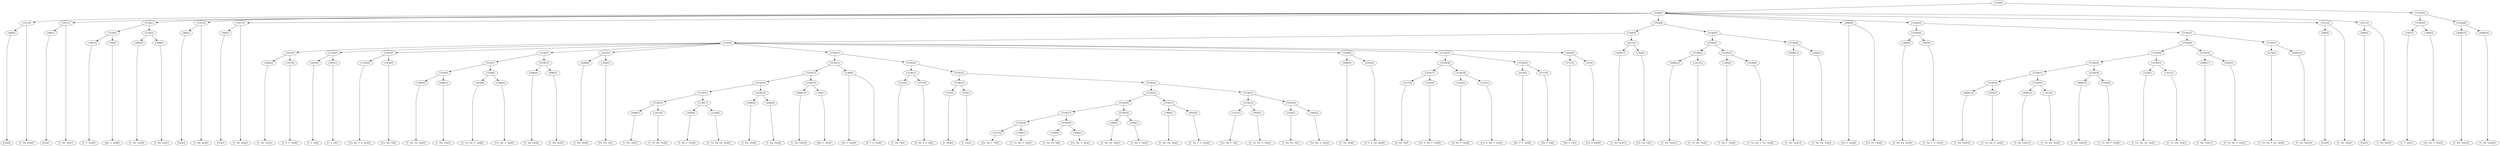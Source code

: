 digraph sample{
"L968(0)"->"[Gis](0)"
"L1911(0)"->"[C  Dis  Ais](0)"
"L1911(0)"->"L968(0)"
"L968(1)"->"[Gis](1)"
"L1911(1)"->"[C  Dis  Ais](1)"
"L1911(1)"->"L968(1)"
"L1801(0)"->"[C  F  Gis](0)"
"L700(0)"->"[Dis  G  Ais](0)"
"L5538(2)"->"L1801(0)"
"L5538(2)"->"L700(0)"
"L4086(0)"->"[C  Dis  Gis](0)"
"L4086(1)"->"[C  Dis  Gis](1)"
"L5538(3)"->"L4086(0)"
"L5538(3)"->"L4086(1)"
"L5538(1)"->"L5538(2)"
"L5538(1)"->"L5538(3)"
"L968(2)"->"[Gis](2)"
"L1911(2)"->"[C  Dis  Ais](2)"
"L1911(2)"->"L968(2)"
"L968(3)"->"[Gis](3)"
"L1911(3)"->"[C  Dis  Ais](3)"
"L1911(3)"->"L968(3)"
"L4086(2)"->"[C  Dis  Gis](2)"
"L1927(0)"->"[C  D  F  Gis](0)"
"L2633(0)"->"L4086(2)"
"L2633(0)"->"L1927(0)"
"L2855(0)"->"[C  E  G](0)"
"L2855(1)"->"[C  E  G](1)"
"L5538(5)"->"L2855(0)"
"L5538(5)"->"L2855(1)"
"L-2385(0)"->"[Cis  Dis  F  G  Ais](0)"
"L1926(0)"->"[Cis  Dis  G](0)"
"L2483(0)"->"L-2385(0)"
"L2483(0)"->"L1926(0)"
"L1866(0)"->"[C  Dis  Gis  Ais](0)"
"L4086(3)"->"[C  Dis  Gis](3)"
"L5538(8)"->"L1866(0)"
"L5538(8)"->"L4086(3)"
"L3858(0)"->"[C  Cis  Dis  G  Ais](0)"
"L3984(0)"->"[Cis  Dis  G  Ais](0)"
"L5538(9)"->"L3858(0)"
"L5538(9)"->"L3984(0)"
"L5538(7)"->"L5538(8)"
"L5538(7)"->"L5538(9)"
"L4086(4)"->"[C  Dis  Gis](4)"
"L4086(5)"->"[C  Dis  Gis](5)"
"L5538(10)"->"L4086(4)"
"L5538(10)"->"L4086(5)"
"L5538(6)"->"L5538(7)"
"L5538(6)"->"L5538(10)"
"L4086(6)"->"[C  Dis  Gis](6)"
"L1926(1)"->"[Cis  Dis  G](1)"
"L2633(1)"->"L4086(6)"
"L2633(1)"->"L1926(1)"
"L4086(7)"->"[C  Dis  Gis](7)"
"L-2415(0)"->"[C  Cis  Dis  Gis](0)"
"L5538(16)"->"L4086(7)"
"L5538(16)"->"L-2415(0)"
"L1649(0)"->"[C  Dis  F  Gis](0)"
"L2228(0)"->"[C  Cis  Dis  Gis  Ais](0)"
"L5538(17)"->"L1649(0)"
"L5538(17)"->"L2228(0)"
"L5538(15)"->"L5538(16)"
"L5538(15)"->"L5538(17)"
"L4086(8)"->"[C  Dis  Gis](8)"
"L4086(9)"->"[C  Dis  Gis](9)"
"L5538(18)"->"L4086(8)"
"L5538(18)"->"L4086(9)"
"L5538(14)"->"L5538(15)"
"L5538(14)"->"L5538(18)"
"L4086(10)"->"[C  Dis  Gis](10)"
"L700(1)"->"[Dis  G  Ais](1)"
"L5538(19)"->"L4086(10)"
"L5538(19)"->"L700(1)"
"L5538(13)"->"L5538(14)"
"L5538(13)"->"L5538(19)"
"L2388(0)"->"[Dis  F  Gis](0)"
"L2388(0)"->"[D  F  G  Gis](0)"
"L5538(12)"->"L5538(13)"
"L5538(12)"->"L2388(0)"
"L5324(0)"->"[C  Dis  G](0)"
"L2517(0)"->"[D  Dis  F  G  B](0)"
"L5538(21)"->"L5324(0)"
"L5538(21)"->"L2517(0)"
"L976(0)"->"[C  Dis](0)"
"L976(1)"->"[C  Dis](1)"
"L5538(23)"->"L976(0)"
"L5538(23)"->"L976(1)"
"L3237(0)"->"[Cis  Dis  F  G](0)"
"L3858(1)"->"[C  Cis  Dis  G  Ais](1)"
"L5538(28)"->"L3237(0)"
"L5538(28)"->"L3858(1)"
"L1958(0)"->"[C  Dis  Fis  A](0)"
"L3984(1)"->"[Cis  Dis  G  Ais](1)"
"L5538(29)"->"L1958(0)"
"L5538(29)"->"L3984(1)"
"L5538(27)"->"L5538(28)"
"L5538(27)"->"L5538(29)"
"L1866(1)"->"[C  Dis  Gis  Ais](1)"
"L1649(1)"->"[C  Dis  F  Gis](1)"
"L5538(30)"->"L1866(1)"
"L5538(30)"->"L1649(1)"
"L5538(26)"->"L5538(27)"
"L5538(26)"->"L5538(30)"
"L1866(2)"->"[C  Dis  Gis  Ais](2)"
"L4003(0)"->"[C  Dis  F  G  Gis](0)"
"L5538(31)"->"L1866(2)"
"L5538(31)"->"L4003(0)"
"L5538(25)"->"L5538(26)"
"L5538(25)"->"L5538(31)"
"L3237(1)"->"[Cis  Dis  F  G](1)"
"L3858(2)"->"[C  Cis  Dis  G  Ais](2)"
"L5538(33)"->"L3237(1)"
"L5538(33)"->"L3858(2)"
"L1958(1)"->"[C  Dis  Fis  A](1)"
"L3984(2)"->"[Cis  Dis  G  Ais](2)"
"L5538(34)"->"L1958(1)"
"L5538(34)"->"L3984(2)"
"L5538(32)"->"L5538(33)"
"L5538(32)"->"L5538(34)"
"L5538(24)"->"L5538(25)"
"L5538(24)"->"L5538(32)"
"L5538(22)"->"L5538(23)"
"L5538(22)"->"L5538(24)"
"L5538(20)"->"L5538(21)"
"L5538(20)"->"L5538(22)"
"L5538(11)"->"L5538(12)"
"L5538(11)"->"L5538(20)"
"L2846(0)"->"[C  Gis  Ais](0)"
"L4345(0)"->"[D  F  G  Gis  Ais](0)"
"L4346(0)"->"L2846(0)"
"L4346(0)"->"L4345(0)"
"L4217(0)"->"[D  Dis  G](0)"
"L3293(0)"->"[Cis  D  Dis  F  Gis](0)"
"L5538(37)"->"L4217(0)"
"L5538(37)"->"L3293(0)"
"L2024(0)"->"[D  Dis  G  Ais](0)"
"L3293(1)"->"[Cis  D  Dis  F  Gis](1)"
"L5538(38)"->"L2024(0)"
"L5538(38)"->"L3293(1)"
"L5538(36)"->"L5538(37)"
"L5538(36)"->"L5538(38)"
"L4576(0)"->"[Dis  F  G  Ais](0)"
"L4727(0)"->"[Dis  F  G](0)"
"L5538(39)"->"L4576(0)"
"L5538(39)"->"L4727(0)"
"L5538(35)"->"L5538(36)"
"L5538(35)"->"L5538(39)"
"L4727(1)"->"[Dis  F  G](1)"
"L47(0)"->"[Cis  D  Dis](0)"
"L4926(0)"->"L4727(1)"
"L4926(0)"->"L47(0)"
"L5343(0)"->"L2633(0)"
"L5343(0)"->"L5538(5)"
"L5343(0)"->"L2483(0)"
"L5343(0)"->"L5538(6)"
"L5343(0)"->"L2633(1)"
"L5343(0)"->"L5538(11)"
"L5343(0)"->"L4346(0)"
"L5343(0)"->"L5538(35)"
"L5343(0)"->"L4926(0)"
"L4086(11)"->"[C  Dis  Gis](11)"
"L1926(2)"->"[Cis  Dis  G](2)"
"L2633(2)"->"L4086(11)"
"L2633(2)"->"L1926(2)"
"L5384(0)"->"L5343(0)"
"L5384(0)"->"L2633(2)"
"L4086(12)"->"[C  Dis  Gis](12)"
"L-2415(1)"->"[C  Cis  Dis  Gis](1)"
"L5538(42)"->"L4086(12)"
"L5538(42)"->"L-2415(1)"
"L1649(2)"->"[C  Dis  F  Gis](2)"
"L4246(0)"->"[C  Cis  Dis  G  Gis  Ais](0)"
"L5538(43)"->"L1649(2)"
"L5538(43)"->"L4246(0)"
"L5538(41)"->"L5538(42)"
"L5538(41)"->"L5538(43)"
"L4086(13)"->"[C  Dis  Gis](13)"
"L1866(3)"->"[C  Dis  Gis  Ais](3)"
"L5538(44)"->"L4086(13)"
"L5538(44)"->"L1866(3)"
"L5538(40)"->"L5538(41)"
"L5538(40)"->"L5538(44)"
"L5538(4)"->"L5384(0)"
"L5538(4)"->"L5538(40)"
"L4069(0)"->"[Cis  F  Gis](0)"
"L4069(0)"->"[Cis  Fis  Gis](0)"
"L1866(4)"->"[C  Dis  Gis  Ais](4)"
"L4003(1)"->"[C  Dis  F  G  Gis](1)"
"L5538(46)"->"L1866(4)"
"L5538(46)"->"L4003(1)"
"L4086(14)"->"[C  Dis  Gis](14)"
"L3858(3)"->"[C  Cis  Dis  G  Ais](3)"
"L5538(52)"->"L4086(14)"
"L5538(52)"->"L3858(3)"
"L4086(15)"->"[C  Dis  Gis](15)"
"L-2415(2)"->"[C  Cis  Dis  Gis](2)"
"L5538(53)"->"L4086(15)"
"L5538(53)"->"L-2415(2)"
"L5538(51)"->"L5538(52)"
"L5538(51)"->"L5538(53)"
"L4086(16)"->"[C  Dis  Gis](16)"
"L2958(0)"->"[C  Cis  Dis  F  Gis](0)"
"L5538(54)"->"L4086(16)"
"L5538(54)"->"L2958(0)"
"L5538(50)"->"L5538(51)"
"L5538(50)"->"L5538(54)"
"L2228(1)"->"[C  Cis  Dis  Gis  Ais](1)"
"L-2415(3)"->"[C  Cis  Dis  Gis](3)"
"L5538(55)"->"L2228(1)"
"L5538(55)"->"L-2415(3)"
"L5538(49)"->"L5538(50)"
"L5538(49)"->"L5538(55)"
"L4086(17)"->"[C  Dis  Gis](17)"
"L2958(1)"->"[C  Cis  Dis  F  Gis](1)"
"L5538(56)"->"L4086(17)"
"L5538(56)"->"L2958(1)"
"L5538(48)"->"L5538(49)"
"L5538(48)"->"L5538(56)"
"L2234(0)"->"[C  Cis  Dis  F  Gis  Ais](0)"
"L4086(18)"->"[C  Dis  Gis](18)"
"L5538(57)"->"L2234(0)"
"L5538(57)"->"L4086(18)"
"L5538(47)"->"L5538(48)"
"L5538(47)"->"L5538(57)"
"L5538(45)"->"L5538(46)"
"L5538(45)"->"L5538(47)"
"L968(4)"->"[Gis](4)"
"L1911(4)"->"[C  Dis  Ais](4)"
"L1911(4)"->"L968(4)"
"L968(5)"->"[Gis](5)"
"L1911(5)"->"[C  Dis  Ais](5)"
"L1911(5)"->"L968(5)"
"L5348(0)"->"L1911(0)"
"L5348(0)"->"L1911(1)"
"L5348(0)"->"L5538(1)"
"L5348(0)"->"L1911(2)"
"L5348(0)"->"L1911(3)"
"L5348(0)"->"L5538(4)"
"L5348(0)"->"L4069(0)"
"L5348(0)"->"L5538(45)"
"L5348(0)"->"L1911(4)"
"L5348(0)"->"L1911(5)"
"L1801(1)"->"[C  F  Gis](1)"
"L3984(3)"->"[Cis  Dis  G  Ais](3)"
"L5538(59)"->"L1801(1)"
"L5538(59)"->"L3984(3)"
"L4086(19)"->"[C  Dis  Gis](19)"
"L4086(20)"->"[C  Dis  Gis](20)"
"L5538(60)"->"L4086(19)"
"L5538(60)"->"L4086(20)"
"L5538(58)"->"L5538(59)"
"L5538(58)"->"L5538(60)"
"L5538(0)"->"L5348(0)"
"L5538(0)"->"L5538(58)"
{rank = min; "L5538(0)"}
{rank = same; "L5348(0)"; "L5538(58)";}
{rank = same; "L1911(0)"; "L1911(1)"; "L5538(1)"; "L1911(2)"; "L1911(3)"; "L5538(4)"; "L4069(0)"; "L5538(45)"; "L1911(4)"; "L1911(5)"; "L5538(59)"; "L5538(60)";}
{rank = same; "L968(0)"; "L968(1)"; "L5538(2)"; "L5538(3)"; "L968(2)"; "L968(3)"; "L5384(0)"; "L5538(40)"; "L5538(46)"; "L5538(47)"; "L968(4)"; "L968(5)"; "L1801(1)"; "L3984(3)"; "L4086(19)"; "L4086(20)";}
{rank = same; "L1801(0)"; "L700(0)"; "L4086(0)"; "L4086(1)"; "L5343(0)"; "L2633(2)"; "L5538(41)"; "L5538(44)"; "L1866(4)"; "L4003(1)"; "L5538(48)"; "L5538(57)";}
{rank = same; "L2633(0)"; "L5538(5)"; "L2483(0)"; "L5538(6)"; "L2633(1)"; "L5538(11)"; "L4346(0)"; "L5538(35)"; "L4926(0)"; "L4086(11)"; "L1926(2)"; "L5538(42)"; "L5538(43)"; "L4086(13)"; "L1866(3)"; "L5538(49)"; "L5538(56)"; "L2234(0)"; "L4086(18)";}
{rank = same; "L4086(2)"; "L1927(0)"; "L2855(0)"; "L2855(1)"; "L-2385(0)"; "L1926(0)"; "L5538(7)"; "L5538(10)"; "L4086(6)"; "L1926(1)"; "L5538(12)"; "L5538(20)"; "L2846(0)"; "L4345(0)"; "L5538(36)"; "L5538(39)"; "L4727(1)"; "L47(0)"; "L4086(12)"; "L-2415(1)"; "L1649(2)"; "L4246(0)"; "L5538(50)"; "L5538(55)"; "L4086(17)"; "L2958(1)";}
{rank = same; "L5538(8)"; "L5538(9)"; "L4086(4)"; "L4086(5)"; "L5538(13)"; "L2388(0)"; "L5538(21)"; "L5538(22)"; "L5538(37)"; "L5538(38)"; "L4576(0)"; "L4727(0)"; "L5538(51)"; "L5538(54)"; "L2228(1)"; "L-2415(3)";}
{rank = same; "L1866(0)"; "L4086(3)"; "L3858(0)"; "L3984(0)"; "L5538(14)"; "L5538(19)"; "L5324(0)"; "L2517(0)"; "L5538(23)"; "L5538(24)"; "L4217(0)"; "L3293(0)"; "L2024(0)"; "L3293(1)"; "L5538(52)"; "L5538(53)"; "L4086(16)"; "L2958(0)";}
{rank = same; "L5538(15)"; "L5538(18)"; "L4086(10)"; "L700(1)"; "L976(0)"; "L976(1)"; "L5538(25)"; "L5538(32)"; "L4086(14)"; "L3858(3)"; "L4086(15)"; "L-2415(2)";}
{rank = same; "L5538(16)"; "L5538(17)"; "L4086(8)"; "L4086(9)"; "L5538(26)"; "L5538(31)"; "L5538(33)"; "L5538(34)";}
{rank = same; "L4086(7)"; "L-2415(0)"; "L1649(0)"; "L2228(0)"; "L5538(27)"; "L5538(30)"; "L1866(2)"; "L4003(0)"; "L3237(1)"; "L3858(2)"; "L1958(1)"; "L3984(2)";}
{rank = same; "L5538(28)"; "L5538(29)"; "L1866(1)"; "L1649(1)";}
{rank = same; "L3237(0)"; "L3858(1)"; "L1958(0)"; "L3984(1)";}
{rank = max; "[C  Cis  Dis  F  Gis  Ais](0)"; "[C  Cis  Dis  F  Gis](0)"; "[C  Cis  Dis  F  Gis](1)"; "[C  Cis  Dis  G  Ais](0)"; "[C  Cis  Dis  G  Ais](1)"; "[C  Cis  Dis  G  Ais](2)"; "[C  Cis  Dis  G  Ais](3)"; "[C  Cis  Dis  G  Gis  Ais](0)"; "[C  Cis  Dis  Gis  Ais](0)"; "[C  Cis  Dis  Gis  Ais](1)"; "[C  Cis  Dis  Gis](0)"; "[C  Cis  Dis  Gis](1)"; "[C  Cis  Dis  Gis](2)"; "[C  Cis  Dis  Gis](3)"; "[C  D  F  Gis](0)"; "[C  Dis  Ais](0)"; "[C  Dis  Ais](1)"; "[C  Dis  Ais](2)"; "[C  Dis  Ais](3)"; "[C  Dis  Ais](4)"; "[C  Dis  Ais](5)"; "[C  Dis  F  G  Gis](0)"; "[C  Dis  F  G  Gis](1)"; "[C  Dis  F  Gis](0)"; "[C  Dis  F  Gis](1)"; "[C  Dis  F  Gis](2)"; "[C  Dis  Fis  A](0)"; "[C  Dis  Fis  A](1)"; "[C  Dis  G](0)"; "[C  Dis  Gis  Ais](0)"; "[C  Dis  Gis  Ais](1)"; "[C  Dis  Gis  Ais](2)"; "[C  Dis  Gis  Ais](3)"; "[C  Dis  Gis  Ais](4)"; "[C  Dis  Gis](0)"; "[C  Dis  Gis](1)"; "[C  Dis  Gis](10)"; "[C  Dis  Gis](11)"; "[C  Dis  Gis](12)"; "[C  Dis  Gis](13)"; "[C  Dis  Gis](14)"; "[C  Dis  Gis](15)"; "[C  Dis  Gis](16)"; "[C  Dis  Gis](17)"; "[C  Dis  Gis](18)"; "[C  Dis  Gis](19)"; "[C  Dis  Gis](2)"; "[C  Dis  Gis](20)"; "[C  Dis  Gis](3)"; "[C  Dis  Gis](4)"; "[C  Dis  Gis](5)"; "[C  Dis  Gis](6)"; "[C  Dis  Gis](7)"; "[C  Dis  Gis](8)"; "[C  Dis  Gis](9)"; "[C  Dis](0)"; "[C  Dis](1)"; "[C  E  G](0)"; "[C  E  G](1)"; "[C  F  Gis](0)"; "[C  F  Gis](1)"; "[C  Gis  Ais](0)"; "[Cis  D  Dis  F  Gis](0)"; "[Cis  D  Dis  F  Gis](1)"; "[Cis  D  Dis](0)"; "[Cis  Dis  F  G  Ais](0)"; "[Cis  Dis  F  G](0)"; "[Cis  Dis  F  G](1)"; "[Cis  Dis  G  Ais](0)"; "[Cis  Dis  G  Ais](1)"; "[Cis  Dis  G  Ais](2)"; "[Cis  Dis  G  Ais](3)"; "[Cis  Dis  G](0)"; "[Cis  Dis  G](1)"; "[Cis  Dis  G](2)"; "[Cis  F  Gis](0)"; "[Cis  Fis  Gis](0)"; "[D  Dis  F  G  B](0)"; "[D  Dis  G  Ais](0)"; "[D  Dis  G](0)"; "[D  F  G  Gis  Ais](0)"; "[D  F  G  Gis](0)"; "[Dis  F  G  Ais](0)"; "[Dis  F  G](0)"; "[Dis  F  G](1)"; "[Dis  F  Gis](0)"; "[Dis  G  Ais](0)"; "[Dis  G  Ais](1)"; "[Gis](0)"; "[Gis](1)"; "[Gis](2)"; "[Gis](3)"; "[Gis](4)"; "[Gis](5)";}
}